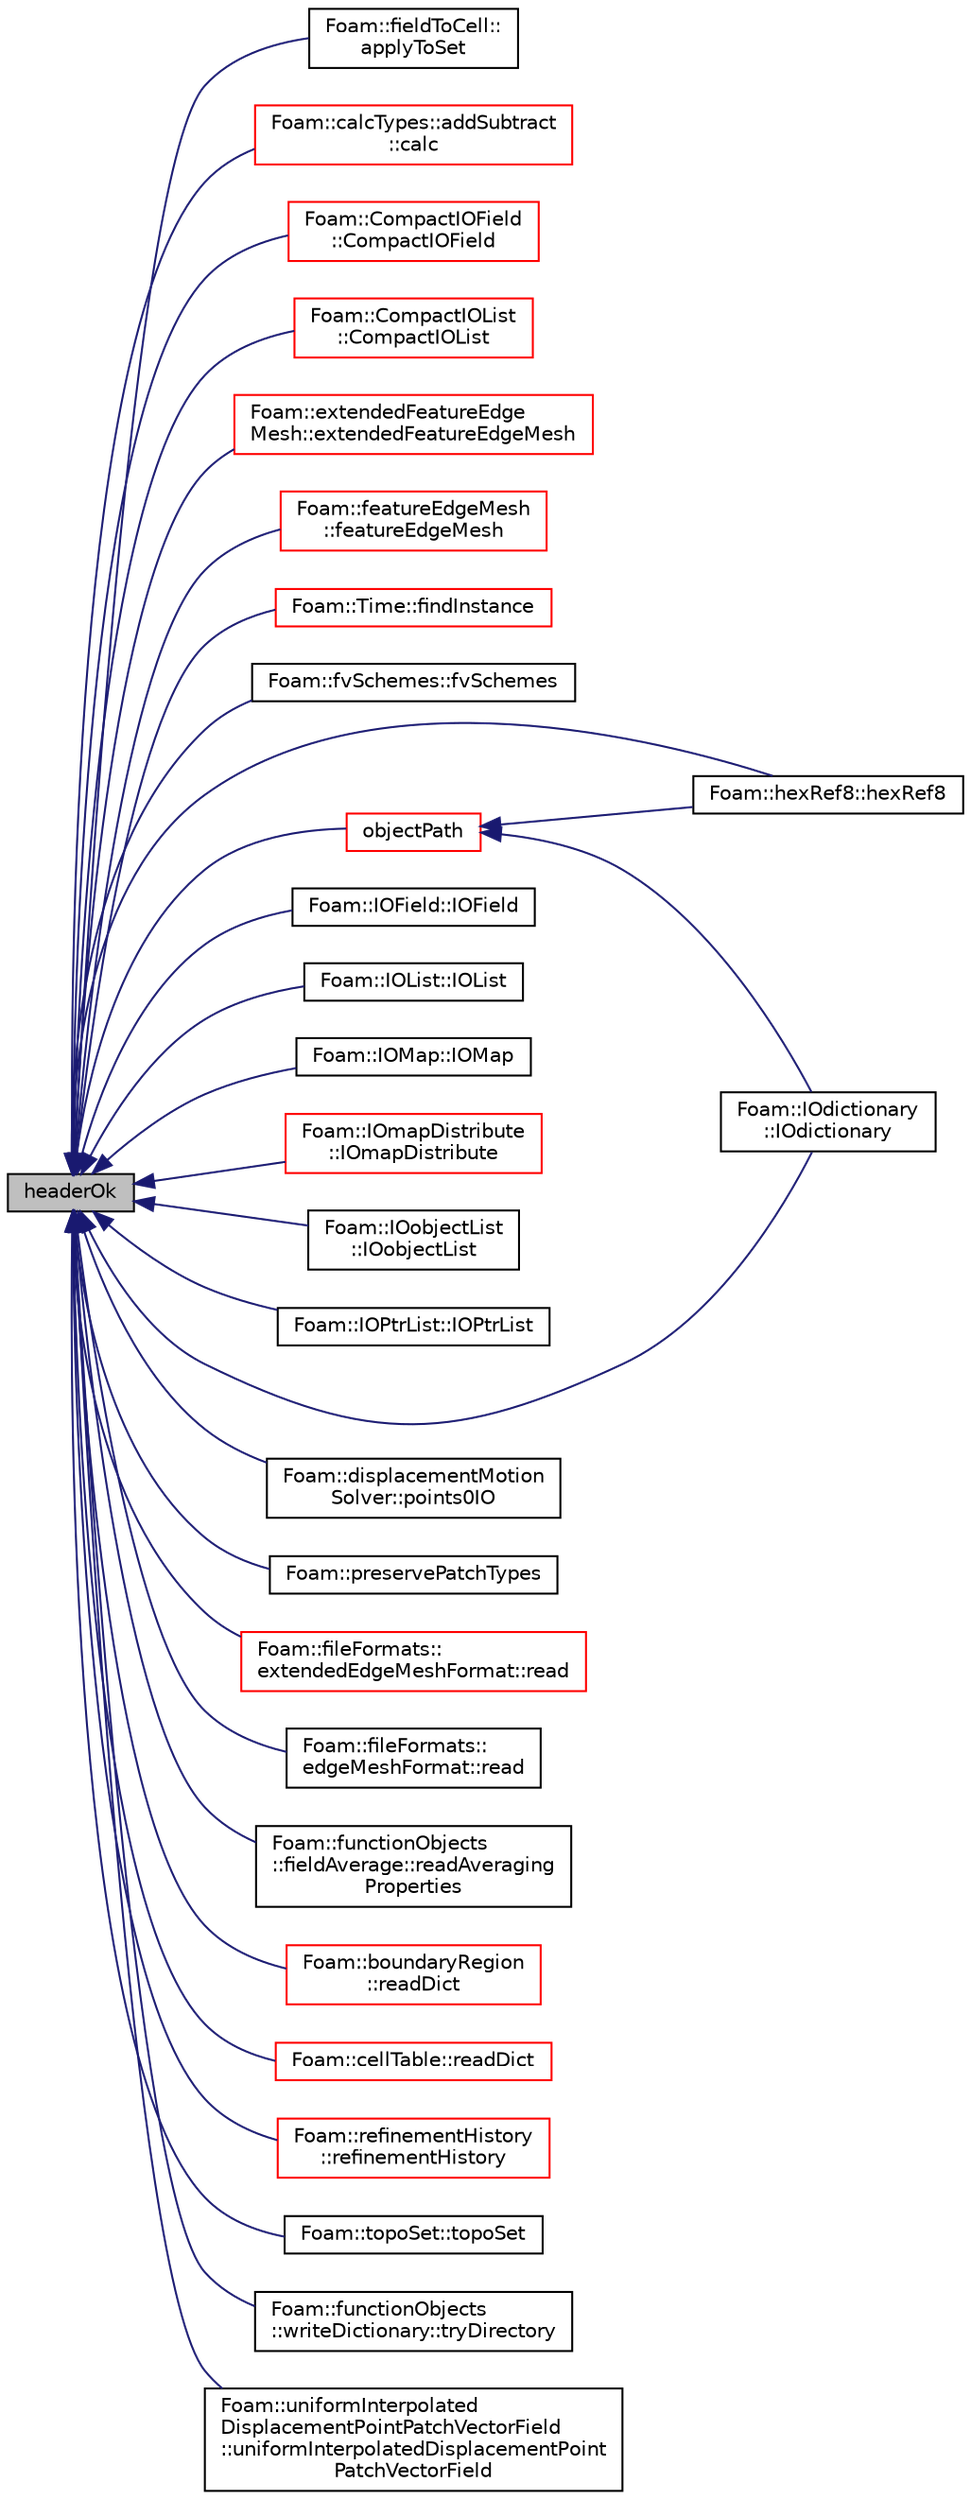 digraph "headerOk"
{
  bgcolor="transparent";
  edge [fontname="Helvetica",fontsize="10",labelfontname="Helvetica",labelfontsize="10"];
  node [fontname="Helvetica",fontsize="10",shape=record];
  rankdir="LR";
  Node1 [label="headerOk",height=0.2,width=0.4,color="black", fillcolor="grey75", style="filled", fontcolor="black"];
  Node1 -> Node2 [dir="back",color="midnightblue",fontsize="10",style="solid",fontname="Helvetica"];
  Node2 [label="Foam::fieldToCell::\lapplyToSet",height=0.2,width=0.4,color="black",URL="$a00782.html#a9209c8f0dadc97abefaea99f168a85ae"];
  Node1 -> Node3 [dir="back",color="midnightblue",fontsize="10",style="solid",fontname="Helvetica"];
  Node3 [label="Foam::calcTypes::addSubtract\l::calc",height=0.2,width=0.4,color="red",URL="$a00026.html#a54a61475464d78e41bd70da999f29290",tooltip="Time loop calculations. "];
  Node1 -> Node4 [dir="back",color="midnightblue",fontsize="10",style="solid",fontname="Helvetica"];
  Node4 [label="Foam::CompactIOField\l::CompactIOField",height=0.2,width=0.4,color="red",URL="$a00322.html#ac9b455708292068ed366a602554465c0",tooltip="Construct from IOobject. "];
  Node1 -> Node5 [dir="back",color="midnightblue",fontsize="10",style="solid",fontname="Helvetica"];
  Node5 [label="Foam::CompactIOList\l::CompactIOList",height=0.2,width=0.4,color="red",URL="$a00323.html#ab3a434fd5f4f316ffb1afa6706ee72ba",tooltip="Construct from IOobject. "];
  Node1 -> Node6 [dir="back",color="midnightblue",fontsize="10",style="solid",fontname="Helvetica"];
  Node6 [label="Foam::extendedFeatureEdge\lMesh::extendedFeatureEdgeMesh",height=0.2,width=0.4,color="red",URL="$a00712.html#a6adc759f54c663e50dd82d3820540d57",tooltip="Construct (read) given an IOobject. "];
  Node1 -> Node7 [dir="back",color="midnightblue",fontsize="10",style="solid",fontname="Helvetica"];
  Node7 [label="Foam::featureEdgeMesh\l::featureEdgeMesh",height=0.2,width=0.4,color="red",URL="$a00761.html#a7a53d15d141d0e33f9a731001cef160d",tooltip="Construct (read) given an IOobject. "];
  Node1 -> Node8 [dir="back",color="midnightblue",fontsize="10",style="solid",fontname="Helvetica"];
  Node8 [label="Foam::Time::findInstance",height=0.2,width=0.4,color="red",URL="$a02682.html#af4cda0e90561a5927c53e5cdb088c419",tooltip="Return the location of \"dir\" containing the file \"name\". "];
  Node1 -> Node9 [dir="back",color="midnightblue",fontsize="10",style="solid",fontname="Helvetica"];
  Node9 [label="Foam::fvSchemes::fvSchemes",height=0.2,width=0.4,color="black",URL="$a00903.html#ac2b2b1dada02424dea33da1c7fc8eac0",tooltip="Construct for objectRegistry. "];
  Node1 -> Node10 [dir="back",color="midnightblue",fontsize="10",style="solid",fontname="Helvetica"];
  Node10 [label="Foam::hexRef8::hexRef8",height=0.2,width=0.4,color="black",URL="$a01022.html#a38c122950a32c54a78c49acb2637ac88",tooltip="Construct from mesh, read_if_present refinement data. "];
  Node1 -> Node11 [dir="back",color="midnightblue",fontsize="10",style="solid",fontname="Helvetica"];
  Node11 [label="Foam::IOdictionary\l::IOdictionary",height=0.2,width=0.4,color="black",URL="$a01190.html#a668d1ac4fd646613b3a8063bd830a724",tooltip="Construct given an IOobject. "];
  Node1 -> Node12 [dir="back",color="midnightblue",fontsize="10",style="solid",fontname="Helvetica"];
  Node12 [label="Foam::IOField::IOField",height=0.2,width=0.4,color="black",URL="$a01192.html#a49ba8c67aedb019c0fa96b8c0633791c",tooltip="Construct from IOobject. "];
  Node1 -> Node13 [dir="back",color="midnightblue",fontsize="10",style="solid",fontname="Helvetica"];
  Node13 [label="Foam::IOList::IOList",height=0.2,width=0.4,color="black",URL="$a01193.html#ae0055440fdb57f504778d8b2eee1ac58",tooltip="Construct from IOobject. "];
  Node1 -> Node14 [dir="back",color="midnightblue",fontsize="10",style="solid",fontname="Helvetica"];
  Node14 [label="Foam::IOMap::IOMap",height=0.2,width=0.4,color="black",URL="$a01194.html#aaaa1e58f434ce991d31b01f241208125",tooltip="Construct from IOobject. "];
  Node1 -> Node15 [dir="back",color="midnightblue",fontsize="10",style="solid",fontname="Helvetica"];
  Node15 [label="Foam::IOmapDistribute\l::IOmapDistribute",height=0.2,width=0.4,color="red",URL="$a01195.html#a99b889be4f9055fe99205ab9f40c70e9",tooltip="Construct given an IOobject. "];
  Node1 -> Node16 [dir="back",color="midnightblue",fontsize="10",style="solid",fontname="Helvetica"];
  Node16 [label="Foam::IOobjectList\l::IOobjectList",height=0.2,width=0.4,color="black",URL="$a01198.html#a9e5e36f54eecc37a77220eed1239524b",tooltip="Construct from objectRegistry and instance path. "];
  Node1 -> Node17 [dir="back",color="midnightblue",fontsize="10",style="solid",fontname="Helvetica"];
  Node17 [label="Foam::IOPtrList::IOPtrList",height=0.2,width=0.4,color="black",URL="$a01202.html#aa847f8ad3fd52249aaa4e517f2cd12c6",tooltip="Construct from IOobject using given Istream constructor class. "];
  Node1 -> Node18 [dir="back",color="midnightblue",fontsize="10",style="solid",fontname="Helvetica"];
  Node18 [label="objectPath",height=0.2,width=0.4,color="red",URL="$a01197.html#ae9ba7dea4e76406505be53e67a8b91f4",tooltip="Return complete path + object name. "];
  Node18 -> Node10 [dir="back",color="midnightblue",fontsize="10",style="solid",fontname="Helvetica"];
  Node18 -> Node11 [dir="back",color="midnightblue",fontsize="10",style="solid",fontname="Helvetica"];
  Node1 -> Node19 [dir="back",color="midnightblue",fontsize="10",style="solid",fontname="Helvetica"];
  Node19 [label="Foam::displacementMotion\lSolver::points0IO",height=0.2,width=0.4,color="black",URL="$a00559.html#a52528a88aba30547c33c5ed90b319293",tooltip="Return IO object for points0. "];
  Node1 -> Node20 [dir="back",color="midnightblue",fontsize="10",style="solid",fontname="Helvetica"];
  Node20 [label="Foam::preservePatchTypes",height=0.2,width=0.4,color="black",URL="$a10979.html#aa5ba4f565a185dfa03afee2986b82183",tooltip="Preserve patch types. "];
  Node1 -> Node21 [dir="back",color="midnightblue",fontsize="10",style="solid",fontname="Helvetica"];
  Node21 [label="Foam::fileFormats::\lextendedEdgeMeshFormat::read",height=0.2,width=0.4,color="red",URL="$a00710.html#a464ebd67acbdff0014d4dae69e3ec4be",tooltip="Read from file. "];
  Node1 -> Node22 [dir="back",color="midnightblue",fontsize="10",style="solid",fontname="Helvetica"];
  Node22 [label="Foam::fileFormats::\ledgeMeshFormat::read",height=0.2,width=0.4,color="black",URL="$a00627.html#a464ebd67acbdff0014d4dae69e3ec4be",tooltip="Read from file. "];
  Node1 -> Node23 [dir="back",color="midnightblue",fontsize="10",style="solid",fontname="Helvetica"];
  Node23 [label="Foam::functionObjects\l::fieldAverage::readAveraging\lProperties",height=0.2,width=0.4,color="black",URL="$a00767.html#acdc49190984d3223cc808b5a80986fac",tooltip="Read averaging properties - steps and time. "];
  Node1 -> Node24 [dir="back",color="midnightblue",fontsize="10",style="solid",fontname="Helvetica"];
  Node24 [label="Foam::boundaryRegion\l::readDict",height=0.2,width=0.4,color="red",URL="$a00152.html#ac54ace7467d79653dee278077fb187b6",tooltip="Read constant/boundaryRegion. "];
  Node1 -> Node25 [dir="back",color="midnightblue",fontsize="10",style="solid",fontname="Helvetica"];
  Node25 [label="Foam::cellTable::readDict",height=0.2,width=0.4,color="red",URL="$a00235.html#a57e56444a03a71b0673d869fbbf5bcc7",tooltip="Read constant/cellTable. "];
  Node1 -> Node26 [dir="back",color="midnightblue",fontsize="10",style="solid",fontname="Helvetica"];
  Node26 [label="Foam::refinementHistory\l::refinementHistory",height=0.2,width=0.4,color="red",URL="$a02159.html#abdde36146e178ec3c82147ab8e08b54f",tooltip="Construct (read) given an IOobject. "];
  Node1 -> Node27 [dir="back",color="midnightblue",fontsize="10",style="solid",fontname="Helvetica"];
  Node27 [label="Foam::topoSet::topoSet",height=0.2,width=0.4,color="black",URL="$a02712.html#a7f2725dedd181d160c28699ed51ac090",tooltip="Construct from IOobject as explicitly passed type. "];
  Node1 -> Node28 [dir="back",color="midnightblue",fontsize="10",style="solid",fontname="Helvetica"];
  Node28 [label="Foam::functionObjects\l::writeDictionary::tryDirectory",height=0.2,width=0.4,color="black",URL="$a02971.html#a113e00641d54672c81a440cfcb170ce2",tooltip="Helper function to write the dictionary if found at location. "];
  Node1 -> Node29 [dir="back",color="midnightblue",fontsize="10",style="solid",fontname="Helvetica"];
  Node29 [label="Foam::uniformInterpolated\lDisplacementPointPatchVectorField\l::uniformInterpolatedDisplacementPoint\lPatchVectorField",height=0.2,width=0.4,color="black",URL="$a02847.html#a357a1bb9b7d4efe3512c84fa6f1afd46",tooltip="Construct from patch, internal field and dictionary. "];
}
